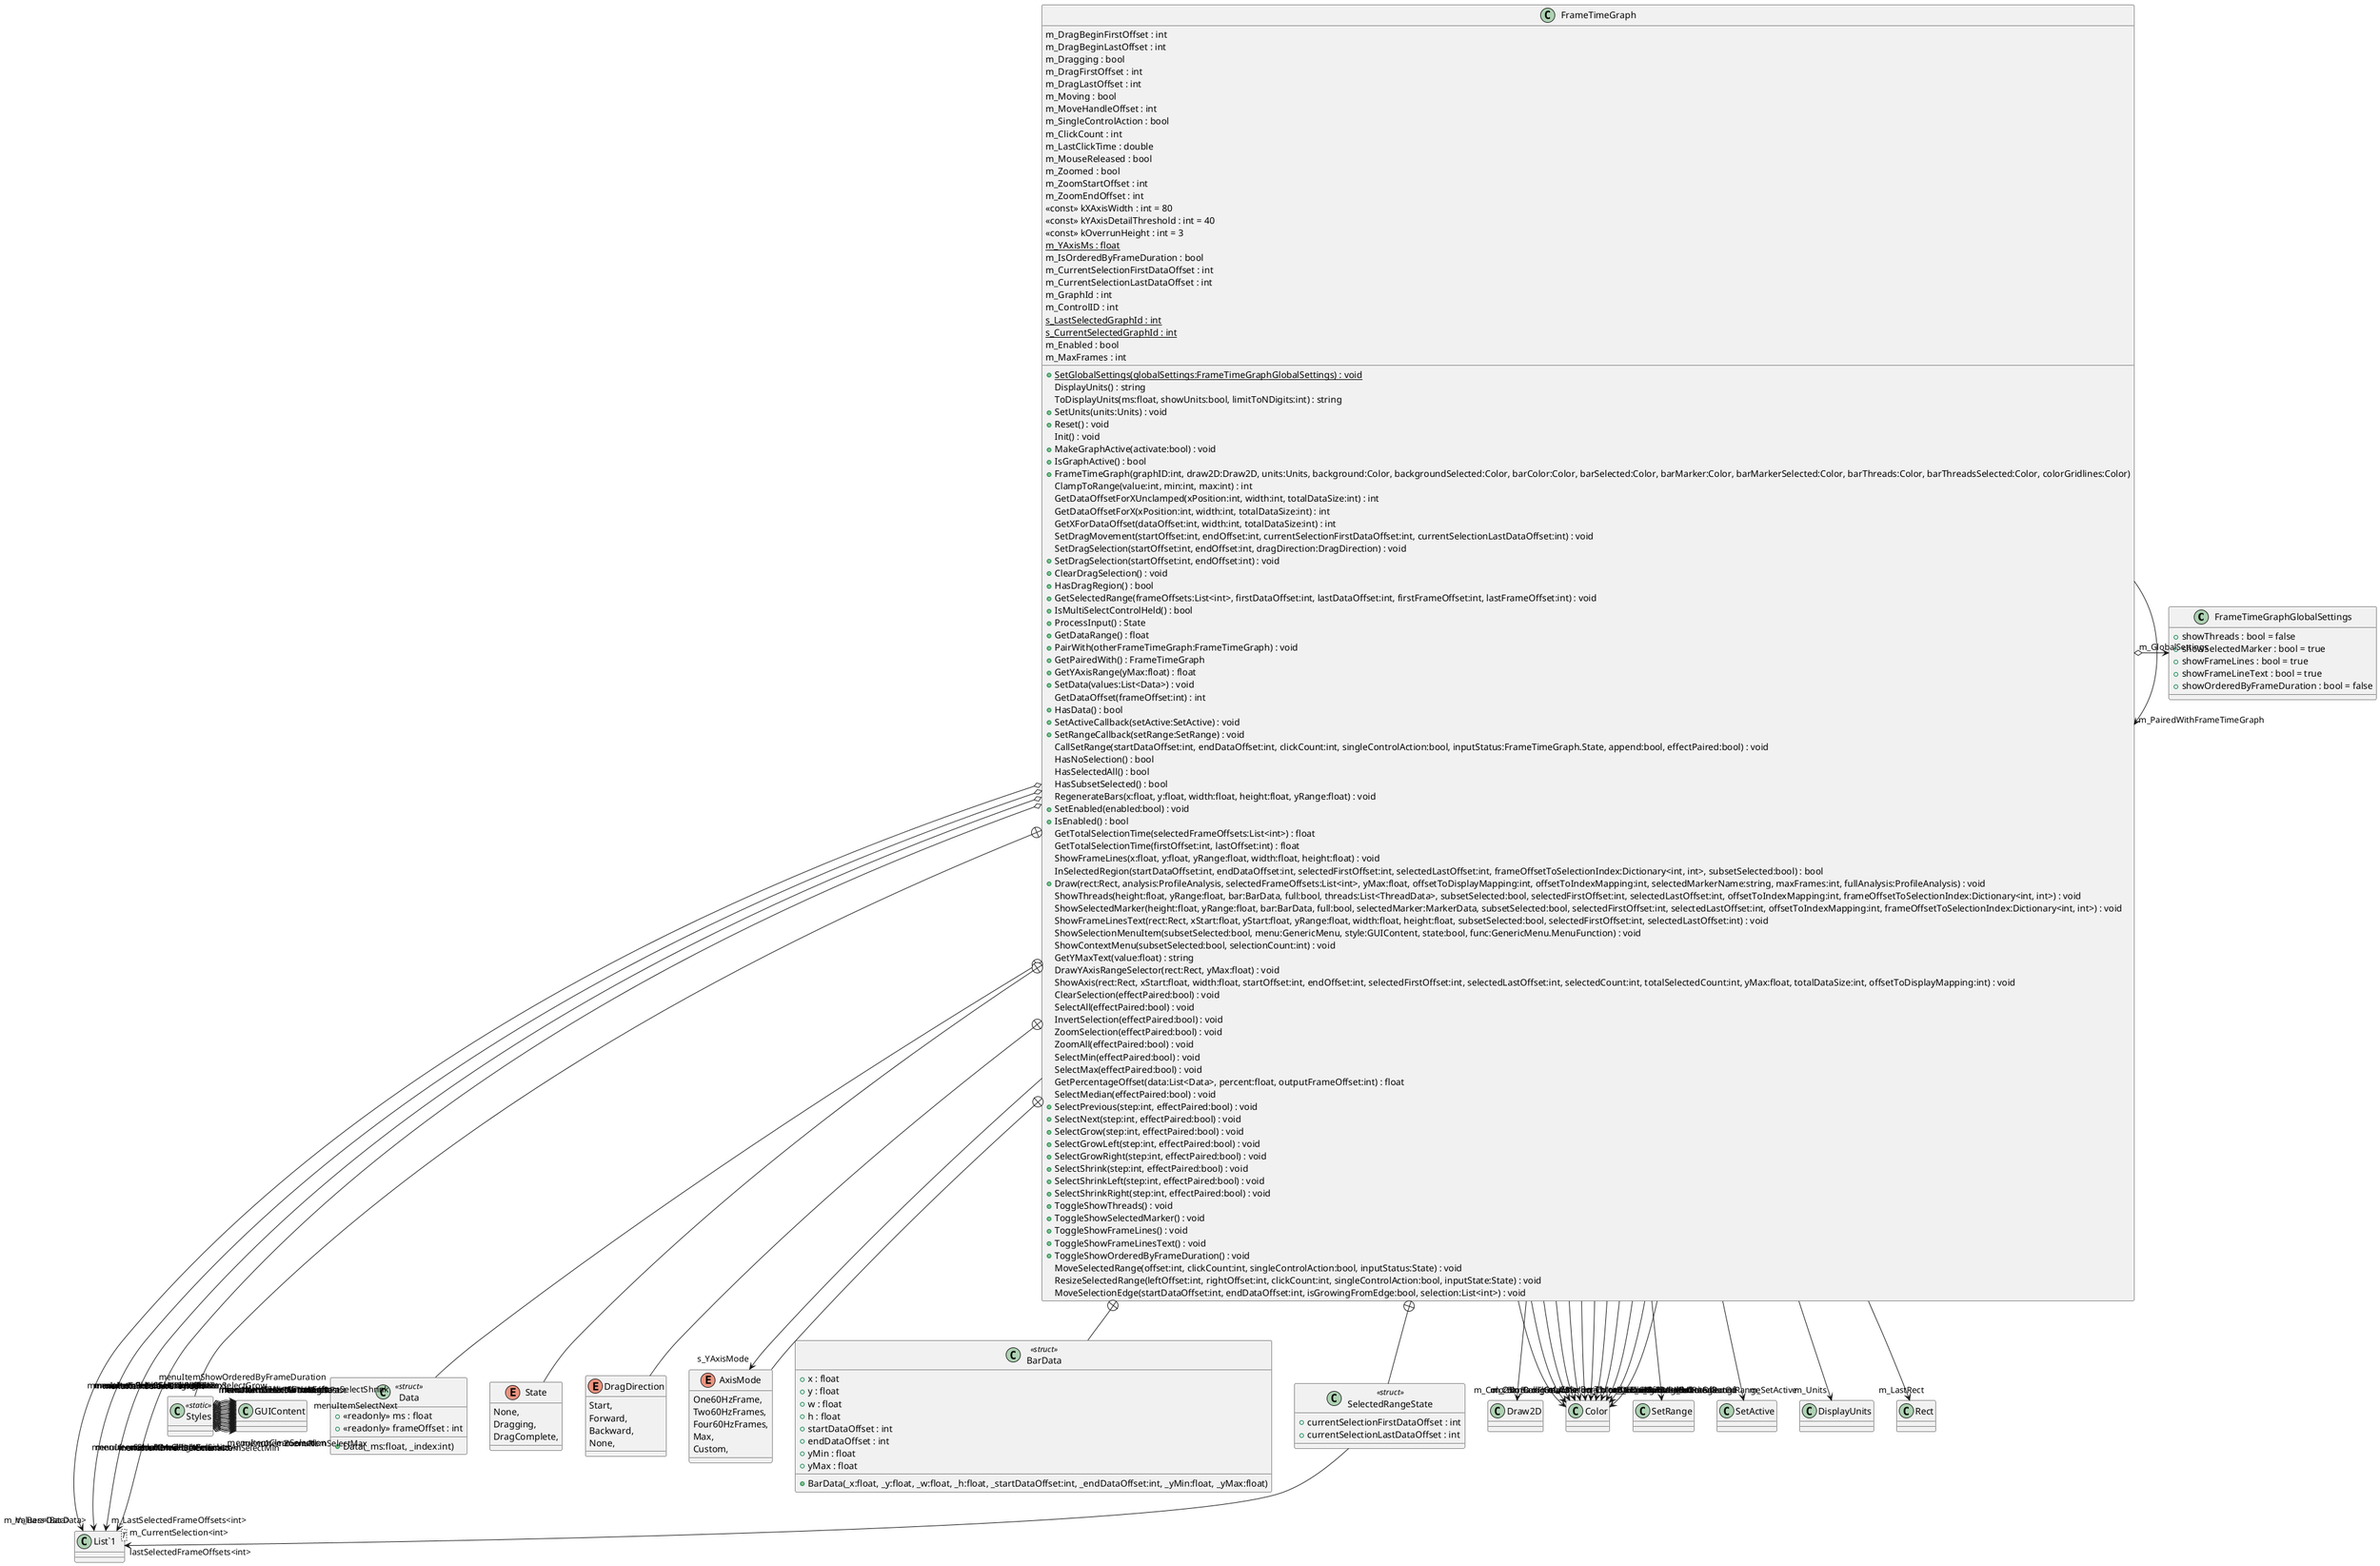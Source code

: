 @startuml
class FrameTimeGraphGlobalSettings {
    + showThreads : bool = false
    + showSelectedMarker : bool = true
    + showFrameLines : bool = true
    + showFrameLineText : bool = true
    + showOrderedByFrameDuration : bool = false
}
class FrameTimeGraph {
    {static} + SetGlobalSettings(globalSettings:FrameTimeGraphGlobalSettings) : void
    m_DragBeginFirstOffset : int
    m_DragBeginLastOffset : int
    m_Dragging : bool
    m_DragFirstOffset : int
    m_DragLastOffset : int
    m_Moving : bool
    m_MoveHandleOffset : int
    m_SingleControlAction : bool
    m_ClickCount : int
    m_LastClickTime : double
    m_MouseReleased : bool
    m_Zoomed : bool
    m_ZoomStartOffset : int
    m_ZoomEndOffset : int
    <<const>> kXAxisWidth : int = 80
    <<const>> kYAxisDetailThreshold : int = 40
    <<const>> kOverrunHeight : int = 3
    {static} m_YAxisMs : float
    m_IsOrderedByFrameDuration : bool
    m_CurrentSelectionFirstDataOffset : int
    m_CurrentSelectionLastDataOffset : int
    m_GraphId : int
    m_ControlID : int
    {static} s_LastSelectedGraphId : int
    {static} s_CurrentSelectedGraphId : int
    m_Enabled : bool
    m_MaxFrames : int
    DisplayUnits() : string
    ToDisplayUnits(ms:float, showUnits:bool, limitToNDigits:int) : string
    + SetUnits(units:Units) : void
    + Reset() : void
    Init() : void
    + MakeGraphActive(activate:bool) : void
    + IsGraphActive() : bool
    + FrameTimeGraph(graphID:int, draw2D:Draw2D, units:Units, background:Color, backgroundSelected:Color, barColor:Color, barSelected:Color, barMarker:Color, barMarkerSelected:Color, barThreads:Color, barThreadsSelected:Color, colorGridlines:Color)
    ClampToRange(value:int, min:int, max:int) : int
    GetDataOffsetForXUnclamped(xPosition:int, width:int, totalDataSize:int) : int
    GetDataOffsetForX(xPosition:int, width:int, totalDataSize:int) : int
    GetXForDataOffset(dataOffset:int, width:int, totalDataSize:int) : int
    SetDragMovement(startOffset:int, endOffset:int, currentSelectionFirstDataOffset:int, currentSelectionLastDataOffset:int) : void
    SetDragSelection(startOffset:int, endOffset:int, dragDirection:DragDirection) : void
    + SetDragSelection(startOffset:int, endOffset:int) : void
    + ClearDragSelection() : void
    + HasDragRegion() : bool
    + GetSelectedRange(frameOffsets:List<int>, firstDataOffset:int, lastDataOffset:int, firstFrameOffset:int, lastFrameOffset:int) : void
    + IsMultiSelectControlHeld() : bool
    + ProcessInput() : State
    + GetDataRange() : float
    + PairWith(otherFrameTimeGraph:FrameTimeGraph) : void
    + GetPairedWith() : FrameTimeGraph
    + GetYAxisRange(yMax:float) : float
    + SetData(values:List<Data>) : void
    GetDataOffset(frameOffset:int) : int
    + HasData() : bool
    + SetActiveCallback(setActive:SetActive) : void
    + SetRangeCallback(setRange:SetRange) : void
    CallSetRange(startDataOffset:int, endDataOffset:int, clickCount:int, singleControlAction:bool, inputStatus:FrameTimeGraph.State, append:bool, effectPaired:bool) : void
    HasNoSelection() : bool
    HasSelectedAll() : bool
    HasSubsetSelected() : bool
    RegenerateBars(x:float, y:float, width:float, height:float, yRange:float) : void
    + SetEnabled(enabled:bool) : void
    + IsEnabled() : bool
    GetTotalSelectionTime(selectedFrameOffsets:List<int>) : float
    GetTotalSelectionTime(firstOffset:int, lastOffset:int) : float
    ShowFrameLines(x:float, y:float, yRange:float, width:float, height:float) : void
    InSelectedRegion(startDataOffset:int, endDataOffset:int, selectedFirstOffset:int, selectedLastOffset:int, frameOffsetToSelectionIndex:Dictionary<int, int>, subsetSelected:bool) : bool
    + Draw(rect:Rect, analysis:ProfileAnalysis, selectedFrameOffsets:List<int>, yMax:float, offsetToDisplayMapping:int, offsetToIndexMapping:int, selectedMarkerName:string, maxFrames:int, fullAnalysis:ProfileAnalysis) : void
    ShowThreads(height:float, yRange:float, bar:BarData, full:bool, threads:List<ThreadData>, subsetSelected:bool, selectedFirstOffset:int, selectedLastOffset:int, offsetToIndexMapping:int, frameOffsetToSelectionIndex:Dictionary<int, int>) : void
    ShowSelectedMarker(height:float, yRange:float, bar:BarData, full:bool, selectedMarker:MarkerData, subsetSelected:bool, selectedFirstOffset:int, selectedLastOffset:int, offsetToIndexMapping:int, frameOffsetToSelectionIndex:Dictionary<int, int>) : void
    ShowFrameLinesText(rect:Rect, xStart:float, yStart:float, yRange:float, width:float, height:float, subsetSelected:bool, selectedFirstOffset:int, selectedLastOffset:int) : void
    ShowSelectionMenuItem(subsetSelected:bool, menu:GenericMenu, style:GUIContent, state:bool, func:GenericMenu.MenuFunction) : void
    ShowContextMenu(subsetSelected:bool, selectionCount:int) : void
    GetYMaxText(value:float) : string
    DrawYAxisRangeSelector(rect:Rect, yMax:float) : void
    ShowAxis(rect:Rect, xStart:float, width:float, startOffset:int, endOffset:int, selectedFirstOffset:int, selectedLastOffset:int, selectedCount:int, totalSelectedCount:int, yMax:float, totalDataSize:int, offsetToDisplayMapping:int) : void
    ClearSelection(effectPaired:bool) : void
    SelectAll(effectPaired:bool) : void
    InvertSelection(effectPaired:bool) : void
    ZoomSelection(effectPaired:bool) : void
    ZoomAll(effectPaired:bool) : void
    SelectMin(effectPaired:bool) : void
    SelectMax(effectPaired:bool) : void
    GetPercentageOffset(data:List<Data>, percent:float, outputFrameOffset:int) : float
    SelectMedian(effectPaired:bool) : void
    + SelectPrevious(step:int, effectPaired:bool) : void
    + SelectNext(step:int, effectPaired:bool) : void
    + SelectGrow(step:int, effectPaired:bool) : void
    + SelectGrowLeft(step:int, effectPaired:bool) : void
    + SelectGrowRight(step:int, effectPaired:bool) : void
    + SelectShrink(step:int, effectPaired:bool) : void
    + SelectShrinkLeft(step:int, effectPaired:bool) : void
    + SelectShrinkRight(step:int, effectPaired:bool) : void
    + ToggleShowThreads() : void
    + ToggleShowSelectedMarker() : void
    + ToggleShowFrameLines() : void
    + ToggleShowFrameLinesText() : void
    + ToggleShowOrderedByFrameDuration() : void
    MoveSelectedRange(offset:int, clickCount:int, singleControlAction:bool, inputStatus:State) : void
    ResizeSelectedRange(leftOffset:int, rightOffset:int, clickCount:int, singleControlAction:bool, inputState:State) : void
    MoveSelectionEdge(startDataOffset:int, endDataOffset:int, isGrowingFromEdge:bool, selection:List<int>) : void
}
class Data <<struct>> {
    + <<readonly>> ms : float
    + <<readonly>> frameOffset : int
    + Data(_ms:float, _index:int)
}
class "List`1"<T> {
}
enum State {
    None,
    Dragging,
    DragComplete,
}
enum DragDirection {
    Start,
    Forward,
    Backward,
    None,
}
enum AxisMode {
    One60HzFrame,
    Two60HzFrames,
    Four60HzFrames,
    Max,
    Custom,
}
class Styles <<static>> {
}
class BarData <<struct>> {
    + x : float
    + y : float
    + w : float
    + h : float
    + startDataOffset : int
    + endDataOffset : int
    + yMin : float
    + yMax : float
    + BarData(_x:float, _y:float, _w:float, _h:float, _startDataOffset:int, _endDataOffset:int, _yMin:float, _yMax:float)
}
class SelectedRangeState <<struct>> {
    + currentSelectionFirstDataOffset : int
    + currentSelectionLastDataOffset : int
}
FrameTimeGraph o-> "m_GlobalSettings" FrameTimeGraphGlobalSettings
FrameTimeGraph --> "m_2D" Draw2D
FrameTimeGraph --> "m_ColorBarBackground" Color
FrameTimeGraph --> "m_ColorBarBackgroundSelected" Color
FrameTimeGraph --> "m_ColorBar" Color
FrameTimeGraph --> "m_ColorBarOutOfRange" Color
FrameTimeGraph --> "m_ColorBarSelected" Color
FrameTimeGraph --> "m_ColorBarThreads" Color
FrameTimeGraph --> "m_ColorBarThreadsOutOfRange" Color
FrameTimeGraph --> "m_ColorBarThreadsSelected" Color
FrameTimeGraph --> "m_ColorBarMarker" Color
FrameTimeGraph --> "m_ColorBarMarkerOutOfRange" Color
FrameTimeGraph --> "m_ColorBarMarkerSelected" Color
FrameTimeGraph --> "m_ColorGridLine" Color
FrameTimeGraph --> "m_PairedWithFrameTimeGraph" FrameTimeGraph
FrameTimeGraph --> "s_YAxisMode" AxisMode
FrameTimeGraph o-> "m_Values<Data>" "List`1"
FrameTimeGraph o-> "m_LastSelectedFrameOffsets<int>" "List`1"
FrameTimeGraph --> "m_SetRange" SetRange
FrameTimeGraph --> "m_SetActive" SetActive
FrameTimeGraph o-> "m_CurrentSelection<int>" "List`1"
FrameTimeGraph o-> "m_Bars<BarData>" "List`1"
FrameTimeGraph --> "m_Units" DisplayUnits
FrameTimeGraph --> "m_LastRect" Rect
FrameTimeGraph +-- Data
FrameTimeGraph +-- State
FrameTimeGraph +-- DragDirection
FrameTimeGraph +-- AxisMode
FrameTimeGraph +-- Styles
Styles o-> "menuItemClearSelection" GUIContent
Styles o-> "menuItemSelectAll" GUIContent
Styles o-> "menuItemInvertSelection" GUIContent
Styles o-> "menuItemZoomSelection" GUIContent
Styles o-> "menuItemZoomAll" GUIContent
Styles o-> "menuItemSelectMin" GUIContent
Styles o-> "menuItemSelectMax" GUIContent
Styles o-> "menuItemSelectMedian" GUIContent
Styles o-> "menuItemSelectPrevious" GUIContent
Styles o-> "menuItemSelectNext" GUIContent
Styles o-> "menuItemSelectGrow" GUIContent
Styles o-> "menuItemSelectShrink" GUIContent
Styles o-> "menuItemSelectGrowLeft" GUIContent
Styles o-> "menuItemSelectGrowRight" GUIContent
Styles o-> "menuItemSelectShrinkLeft" GUIContent
Styles o-> "menuItemSelectShrinkRight" GUIContent
Styles o-> "menuItemSelectGrowFast" GUIContent
Styles o-> "menuItemSelectShrinkFast" GUIContent
Styles o-> "menuItemSelectGrowLeftFast" GUIContent
Styles o-> "menuItemSelectGrowRightFast" GUIContent
Styles o-> "menuItemSelectShrinkLeftFast" GUIContent
Styles o-> "menuItemSelectShrinkRightFast" GUIContent
Styles o-> "menuItemShowSelectedMarker" GUIContent
Styles o-> "menuItemShowThreads" GUIContent
Styles o-> "menuItemShowFrameLines" GUIContent
Styles o-> "menuItemShowFrameLineText" GUIContent
Styles o-> "menuItemShowOrderedByFrameDuration" GUIContent
FrameTimeGraph +-- BarData
FrameTimeGraph +-- SelectedRangeState
SelectedRangeState --> "lastSelectedFrameOffsets<int>" "List`1"
@enduml
